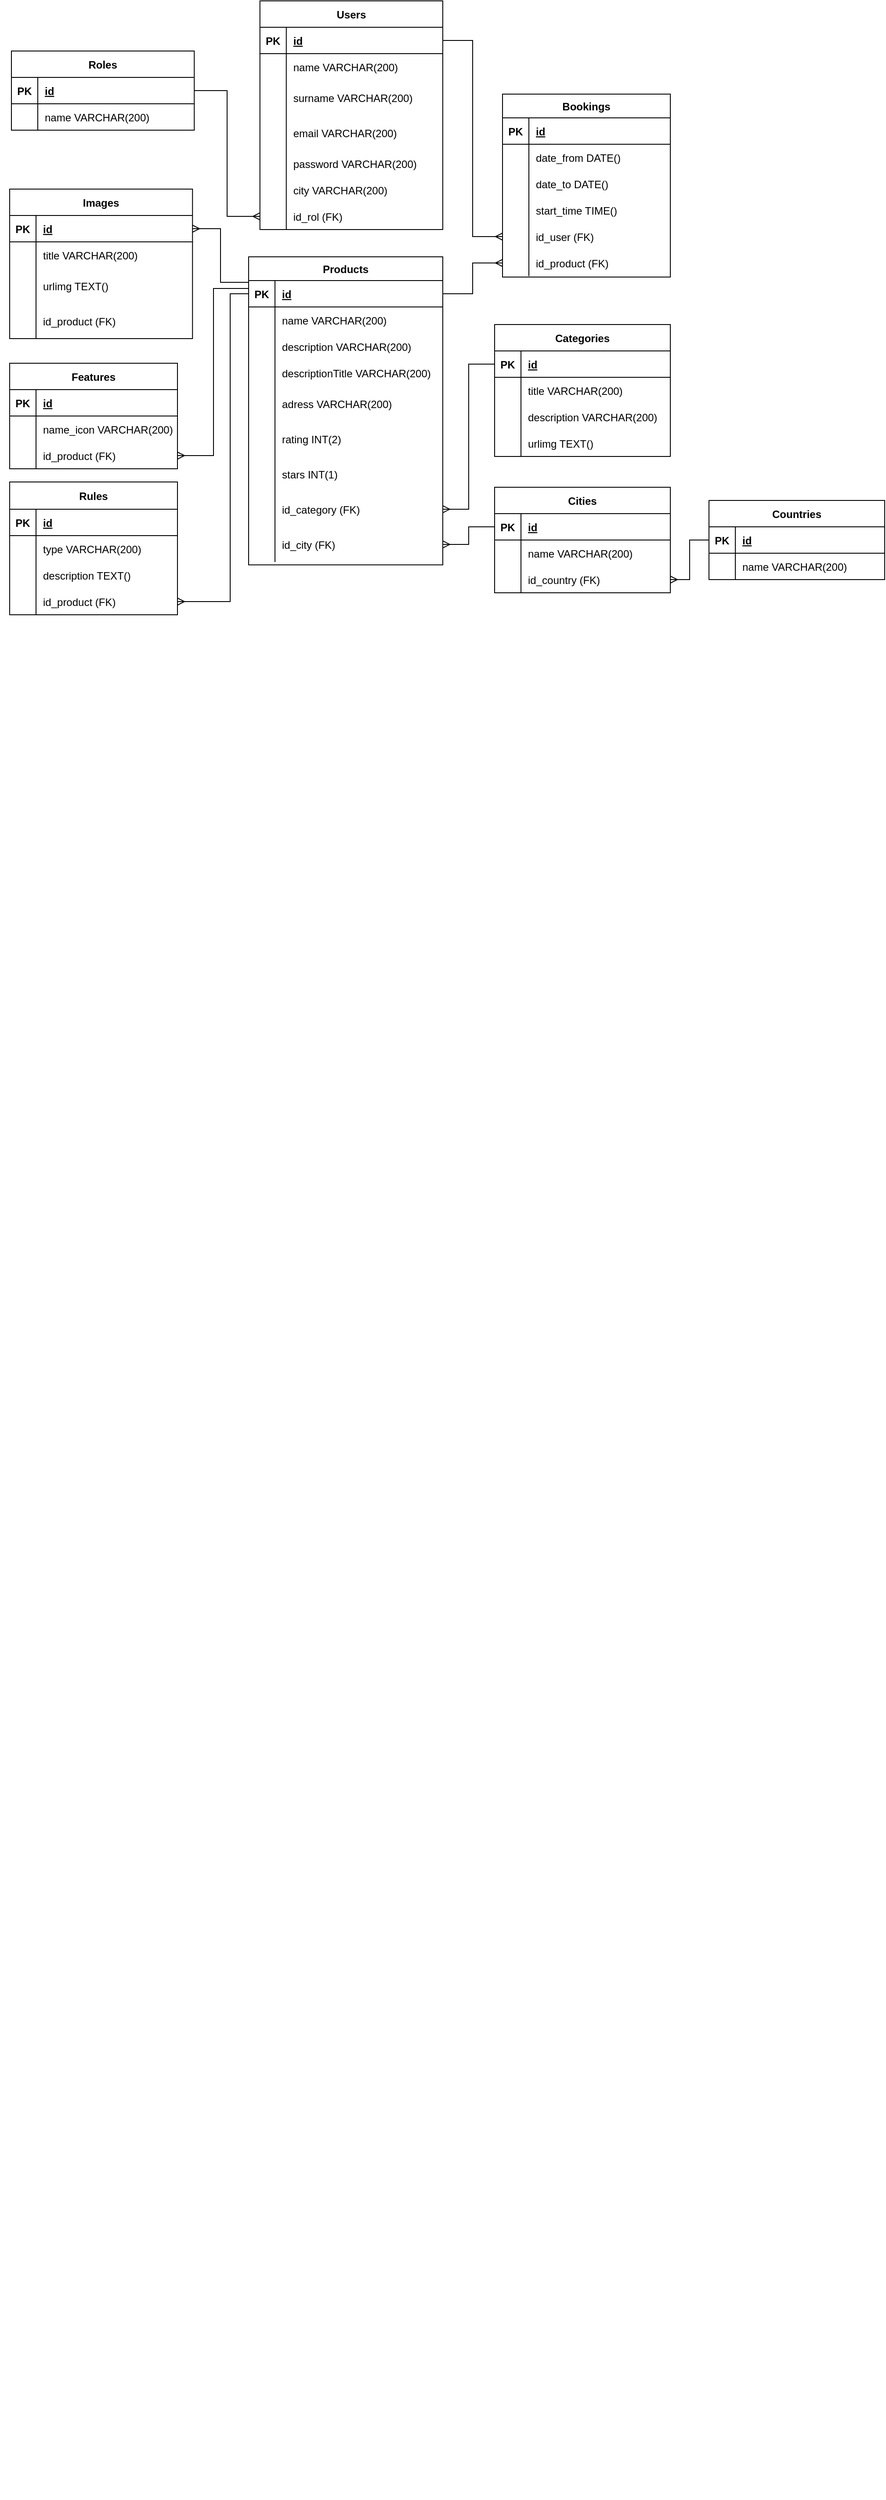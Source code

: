<mxfile version="19.0.0" type="device"><diagram id="z6Jt95c2O3gNp_qGZ033" name="Page-1"><mxGraphModel dx="745" dy="3159" grid="0" gridSize="10" guides="1" tooltips="1" connect="1" arrows="1" fold="1" page="0" pageScale="1" pageWidth="827" pageHeight="1169" math="0" shadow="0"><root><mxCell id="0"/><mxCell id="1" parent="0"/><mxCell id="hh86y4VCwy2e9SXOtQn8-1" value="" style="shape=partialRectangle;collapsible=0;dropTarget=0;pointerEvents=0;fillColor=none;points=[[0,0.5],[1,0.5]];portConstraint=eastwest;top=0;left=0;right=0;bottom=0;" parent="1" vertex="1"><mxGeometry x="270" y="370" width="250" height="30" as="geometry"/></mxCell><mxCell id="hh86y4VCwy2e9SXOtQn8-2" value="" style="shape=partialRectangle;overflow=hidden;connectable=0;fillColor=none;top=0;left=0;bottom=0;right=0;" parent="hh86y4VCwy2e9SXOtQn8-1" vertex="1"><mxGeometry width="30" height="30" as="geometry"><mxRectangle width="30" height="30" as="alternateBounds"/></mxGeometry></mxCell><mxCell id="hh86y4VCwy2e9SXOtQn8-3" value="Categories" style="shape=table;startSize=30;container=1;collapsible=1;childLayout=tableLayout;fixedRows=1;rowLines=0;fontStyle=1;align=center;resizeLast=1;" parent="1" vertex="1"><mxGeometry x="832" y="-2072" width="200" height="150" as="geometry"/></mxCell><mxCell id="hh86y4VCwy2e9SXOtQn8-4" value="" style="shape=tableRow;horizontal=0;startSize=0;swimlaneHead=0;swimlaneBody=0;fillColor=none;collapsible=0;dropTarget=0;points=[[0,0.5],[1,0.5]];portConstraint=eastwest;top=0;left=0;right=0;bottom=1;" parent="hh86y4VCwy2e9SXOtQn8-3" vertex="1"><mxGeometry y="30" width="200" height="30" as="geometry"/></mxCell><mxCell id="hh86y4VCwy2e9SXOtQn8-5" value="PK" style="shape=partialRectangle;connectable=0;fillColor=none;top=0;left=0;bottom=0;right=0;fontStyle=1;overflow=hidden;" parent="hh86y4VCwy2e9SXOtQn8-4" vertex="1"><mxGeometry width="30" height="30" as="geometry"><mxRectangle width="30" height="30" as="alternateBounds"/></mxGeometry></mxCell><mxCell id="hh86y4VCwy2e9SXOtQn8-6" value="id" style="shape=partialRectangle;connectable=0;fillColor=none;top=0;left=0;bottom=0;right=0;align=left;spacingLeft=6;fontStyle=5;overflow=hidden;" parent="hh86y4VCwy2e9SXOtQn8-4" vertex="1"><mxGeometry x="30" width="170" height="30" as="geometry"><mxRectangle width="170" height="30" as="alternateBounds"/></mxGeometry></mxCell><mxCell id="hh86y4VCwy2e9SXOtQn8-7" value="" style="shape=tableRow;horizontal=0;startSize=0;swimlaneHead=0;swimlaneBody=0;fillColor=none;collapsible=0;dropTarget=0;points=[[0,0.5],[1,0.5]];portConstraint=eastwest;top=0;left=0;right=0;bottom=0;" parent="hh86y4VCwy2e9SXOtQn8-3" vertex="1"><mxGeometry y="60" width="200" height="30" as="geometry"/></mxCell><mxCell id="hh86y4VCwy2e9SXOtQn8-8" value="" style="shape=partialRectangle;connectable=0;fillColor=none;top=0;left=0;bottom=0;right=0;editable=1;overflow=hidden;" parent="hh86y4VCwy2e9SXOtQn8-7" vertex="1"><mxGeometry width="30" height="30" as="geometry"><mxRectangle width="30" height="30" as="alternateBounds"/></mxGeometry></mxCell><mxCell id="hh86y4VCwy2e9SXOtQn8-9" value="title VARCHAR(200)" style="shape=partialRectangle;connectable=0;fillColor=none;top=0;left=0;bottom=0;right=0;align=left;spacingLeft=6;overflow=hidden;" parent="hh86y4VCwy2e9SXOtQn8-7" vertex="1"><mxGeometry x="30" width="170" height="30" as="geometry"><mxRectangle width="170" height="30" as="alternateBounds"/></mxGeometry></mxCell><mxCell id="hh86y4VCwy2e9SXOtQn8-10" value="" style="shape=tableRow;horizontal=0;startSize=0;swimlaneHead=0;swimlaneBody=0;fillColor=none;collapsible=0;dropTarget=0;points=[[0,0.5],[1,0.5]];portConstraint=eastwest;top=0;left=0;right=0;bottom=0;" parent="hh86y4VCwy2e9SXOtQn8-3" vertex="1"><mxGeometry y="90" width="200" height="30" as="geometry"/></mxCell><mxCell id="hh86y4VCwy2e9SXOtQn8-11" value="" style="shape=partialRectangle;connectable=0;fillColor=none;top=0;left=0;bottom=0;right=0;editable=1;overflow=hidden;" parent="hh86y4VCwy2e9SXOtQn8-10" vertex="1"><mxGeometry width="30" height="30" as="geometry"><mxRectangle width="30" height="30" as="alternateBounds"/></mxGeometry></mxCell><mxCell id="hh86y4VCwy2e9SXOtQn8-12" value="description VARCHAR(200)" style="shape=partialRectangle;connectable=0;fillColor=none;top=0;left=0;bottom=0;right=0;align=left;spacingLeft=6;overflow=hidden;" parent="hh86y4VCwy2e9SXOtQn8-10" vertex="1"><mxGeometry x="30" width="170" height="30" as="geometry"><mxRectangle width="170" height="30" as="alternateBounds"/></mxGeometry></mxCell><mxCell id="nllKPuhpNtHro11jS5H_-111" value="" style="shape=tableRow;horizontal=0;startSize=0;swimlaneHead=0;swimlaneBody=0;fillColor=none;collapsible=0;dropTarget=0;points=[[0,0.5],[1,0.5]];portConstraint=eastwest;top=0;left=0;right=0;bottom=0;" parent="hh86y4VCwy2e9SXOtQn8-3" vertex="1"><mxGeometry y="120" width="200" height="30" as="geometry"/></mxCell><mxCell id="nllKPuhpNtHro11jS5H_-112" value="" style="shape=partialRectangle;connectable=0;fillColor=none;top=0;left=0;bottom=0;right=0;editable=1;overflow=hidden;" parent="nllKPuhpNtHro11jS5H_-111" vertex="1"><mxGeometry width="30" height="30" as="geometry"><mxRectangle width="30" height="30" as="alternateBounds"/></mxGeometry></mxCell><mxCell id="nllKPuhpNtHro11jS5H_-113" value="urlimg TEXT()" style="shape=partialRectangle;connectable=0;fillColor=none;top=0;left=0;bottom=0;right=0;align=left;spacingLeft=6;overflow=hidden;" parent="nllKPuhpNtHro11jS5H_-111" vertex="1"><mxGeometry x="30" width="170" height="30" as="geometry"><mxRectangle width="170" height="30" as="alternateBounds"/></mxGeometry></mxCell><mxCell id="RWBD0H2Zc829-nkwXcVc-1" value="Cities" style="shape=table;startSize=30;container=1;collapsible=1;childLayout=tableLayout;fixedRows=1;rowLines=0;fontStyle=1;align=center;resizeLast=1;" parent="1" vertex="1"><mxGeometry x="832" y="-1887" width="200" height="120" as="geometry"/></mxCell><mxCell id="RWBD0H2Zc829-nkwXcVc-2" value="" style="shape=tableRow;horizontal=0;startSize=0;swimlaneHead=0;swimlaneBody=0;fillColor=none;collapsible=0;dropTarget=0;points=[[0,0.5],[1,0.5]];portConstraint=eastwest;top=0;left=0;right=0;bottom=1;" parent="RWBD0H2Zc829-nkwXcVc-1" vertex="1"><mxGeometry y="30" width="200" height="30" as="geometry"/></mxCell><mxCell id="RWBD0H2Zc829-nkwXcVc-3" value="PK" style="shape=partialRectangle;connectable=0;fillColor=none;top=0;left=0;bottom=0;right=0;fontStyle=1;overflow=hidden;" parent="RWBD0H2Zc829-nkwXcVc-2" vertex="1"><mxGeometry width="30" height="30" as="geometry"><mxRectangle width="30" height="30" as="alternateBounds"/></mxGeometry></mxCell><mxCell id="RWBD0H2Zc829-nkwXcVc-4" value="id" style="shape=partialRectangle;connectable=0;fillColor=none;top=0;left=0;bottom=0;right=0;align=left;spacingLeft=6;fontStyle=5;overflow=hidden;" parent="RWBD0H2Zc829-nkwXcVc-2" vertex="1"><mxGeometry x="30" width="170" height="30" as="geometry"><mxRectangle width="170" height="30" as="alternateBounds"/></mxGeometry></mxCell><mxCell id="RWBD0H2Zc829-nkwXcVc-5" value="" style="shape=tableRow;horizontal=0;startSize=0;swimlaneHead=0;swimlaneBody=0;fillColor=none;collapsible=0;dropTarget=0;points=[[0,0.5],[1,0.5]];portConstraint=eastwest;top=0;left=0;right=0;bottom=0;" parent="RWBD0H2Zc829-nkwXcVc-1" vertex="1"><mxGeometry y="60" width="200" height="30" as="geometry"/></mxCell><mxCell id="RWBD0H2Zc829-nkwXcVc-6" value="" style="shape=partialRectangle;connectable=0;fillColor=none;top=0;left=0;bottom=0;right=0;editable=1;overflow=hidden;" parent="RWBD0H2Zc829-nkwXcVc-5" vertex="1"><mxGeometry width="30" height="30" as="geometry"><mxRectangle width="30" height="30" as="alternateBounds"/></mxGeometry></mxCell><mxCell id="RWBD0H2Zc829-nkwXcVc-7" value="name VARCHAR(200)" style="shape=partialRectangle;connectable=0;fillColor=none;top=0;left=0;bottom=0;right=0;align=left;spacingLeft=6;overflow=hidden;" parent="RWBD0H2Zc829-nkwXcVc-5" vertex="1"><mxGeometry x="30" width="170" height="30" as="geometry"><mxRectangle width="170" height="30" as="alternateBounds"/></mxGeometry></mxCell><mxCell id="nllKPuhpNtHro11jS5H_-94" value="" style="shape=tableRow;horizontal=0;startSize=0;swimlaneHead=0;swimlaneBody=0;fillColor=none;collapsible=0;dropTarget=0;points=[[0,0.5],[1,0.5]];portConstraint=eastwest;top=0;left=0;right=0;bottom=0;" parent="RWBD0H2Zc829-nkwXcVc-1" vertex="1"><mxGeometry y="90" width="200" height="30" as="geometry"/></mxCell><mxCell id="nllKPuhpNtHro11jS5H_-95" value="" style="shape=partialRectangle;connectable=0;fillColor=none;top=0;left=0;bottom=0;right=0;editable=1;overflow=hidden;" parent="nllKPuhpNtHro11jS5H_-94" vertex="1"><mxGeometry width="30" height="30" as="geometry"><mxRectangle width="30" height="30" as="alternateBounds"/></mxGeometry></mxCell><mxCell id="nllKPuhpNtHro11jS5H_-96" value="id_country (FK)" style="shape=partialRectangle;connectable=0;fillColor=none;top=0;left=0;bottom=0;right=0;align=left;spacingLeft=6;overflow=hidden;" parent="nllKPuhpNtHro11jS5H_-94" vertex="1"><mxGeometry x="30" width="170" height="30" as="geometry"><mxRectangle width="170" height="30" as="alternateBounds"/></mxGeometry></mxCell><mxCell id="RWBD0H2Zc829-nkwXcVc-14" value="Products" style="shape=table;startSize=27;container=1;collapsible=1;childLayout=tableLayout;fixedRows=1;rowLines=0;fontStyle=1;align=center;resizeLast=1;" parent="1" vertex="1"><mxGeometry x="552" y="-2149" width="221" height="350.24" as="geometry"/></mxCell><mxCell id="RWBD0H2Zc829-nkwXcVc-15" value="" style="shape=tableRow;horizontal=0;startSize=0;swimlaneHead=0;swimlaneBody=0;fillColor=none;collapsible=0;dropTarget=0;points=[[0,0.5],[1,0.5]];portConstraint=eastwest;top=0;left=0;right=0;bottom=1;" parent="RWBD0H2Zc829-nkwXcVc-14" vertex="1"><mxGeometry y="27" width="221" height="30" as="geometry"/></mxCell><mxCell id="RWBD0H2Zc829-nkwXcVc-16" value="PK" style="shape=partialRectangle;connectable=0;fillColor=none;top=0;left=0;bottom=0;right=0;fontStyle=1;overflow=hidden;" parent="RWBD0H2Zc829-nkwXcVc-15" vertex="1"><mxGeometry width="30" height="30" as="geometry"><mxRectangle width="30" height="30" as="alternateBounds"/></mxGeometry></mxCell><mxCell id="RWBD0H2Zc829-nkwXcVc-17" value="id" style="shape=partialRectangle;connectable=0;fillColor=none;top=0;left=0;bottom=0;right=0;align=left;spacingLeft=6;fontStyle=5;overflow=hidden;" parent="RWBD0H2Zc829-nkwXcVc-15" vertex="1"><mxGeometry x="30" width="191" height="30" as="geometry"><mxRectangle width="191" height="30" as="alternateBounds"/></mxGeometry></mxCell><mxCell id="RWBD0H2Zc829-nkwXcVc-18" value="" style="shape=tableRow;horizontal=0;startSize=0;swimlaneHead=0;swimlaneBody=0;fillColor=none;collapsible=0;dropTarget=0;points=[[0,0.5],[1,0.5]];portConstraint=eastwest;top=0;left=0;right=0;bottom=0;" parent="RWBD0H2Zc829-nkwXcVc-14" vertex="1"><mxGeometry y="57" width="221" height="30" as="geometry"/></mxCell><mxCell id="RWBD0H2Zc829-nkwXcVc-19" value="" style="shape=partialRectangle;connectable=0;fillColor=none;top=0;left=0;bottom=0;right=0;editable=1;overflow=hidden;" parent="RWBD0H2Zc829-nkwXcVc-18" vertex="1"><mxGeometry width="30" height="30" as="geometry"><mxRectangle width="30" height="30" as="alternateBounds"/></mxGeometry></mxCell><mxCell id="RWBD0H2Zc829-nkwXcVc-20" value="name VARCHAR(200)" style="shape=partialRectangle;connectable=0;fillColor=none;top=0;left=0;bottom=0;right=0;align=left;spacingLeft=6;overflow=hidden;" parent="RWBD0H2Zc829-nkwXcVc-18" vertex="1"><mxGeometry x="30" width="191" height="30" as="geometry"><mxRectangle width="191" height="30" as="alternateBounds"/></mxGeometry></mxCell><mxCell id="RWBD0H2Zc829-nkwXcVc-21" value="" style="shape=tableRow;horizontal=0;startSize=0;swimlaneHead=0;swimlaneBody=0;fillColor=none;collapsible=0;dropTarget=0;points=[[0,0.5],[1,0.5]];portConstraint=eastwest;top=0;left=0;right=0;bottom=0;" parent="RWBD0H2Zc829-nkwXcVc-14" vertex="1"><mxGeometry y="87" width="221" height="30" as="geometry"/></mxCell><mxCell id="RWBD0H2Zc829-nkwXcVc-22" value="" style="shape=partialRectangle;connectable=0;fillColor=none;top=0;left=0;bottom=0;right=0;editable=1;overflow=hidden;" parent="RWBD0H2Zc829-nkwXcVc-21" vertex="1"><mxGeometry width="30" height="30" as="geometry"><mxRectangle width="30" height="30" as="alternateBounds"/></mxGeometry></mxCell><mxCell id="RWBD0H2Zc829-nkwXcVc-23" value="description VARCHAR(200)" style="shape=partialRectangle;connectable=0;fillColor=none;top=0;left=0;bottom=0;right=0;align=left;spacingLeft=6;overflow=hidden;" parent="RWBD0H2Zc829-nkwXcVc-21" vertex="1"><mxGeometry x="30" width="191" height="30" as="geometry"><mxRectangle width="191" height="30" as="alternateBounds"/></mxGeometry></mxCell><mxCell id="UZt1BYtMPmdzZvmuwdB1-39" value="" style="shape=tableRow;horizontal=0;startSize=0;swimlaneHead=0;swimlaneBody=0;fillColor=none;collapsible=0;dropTarget=0;points=[[0,0.5],[1,0.5]];portConstraint=eastwest;top=0;left=0;right=0;bottom=0;" parent="RWBD0H2Zc829-nkwXcVc-14" vertex="1"><mxGeometry y="117" width="221" height="30" as="geometry"/></mxCell><mxCell id="UZt1BYtMPmdzZvmuwdB1-40" value="" style="shape=partialRectangle;connectable=0;fillColor=none;top=0;left=0;bottom=0;right=0;editable=1;overflow=hidden;" parent="UZt1BYtMPmdzZvmuwdB1-39" vertex="1"><mxGeometry width="30" height="30" as="geometry"><mxRectangle width="30" height="30" as="alternateBounds"/></mxGeometry></mxCell><mxCell id="UZt1BYtMPmdzZvmuwdB1-41" value="descriptionTitle VARCHAR(200)" style="shape=partialRectangle;connectable=0;fillColor=none;top=0;left=0;bottom=0;right=0;align=left;spacingLeft=6;overflow=hidden;" parent="UZt1BYtMPmdzZvmuwdB1-39" vertex="1"><mxGeometry x="30" width="191" height="30" as="geometry"><mxRectangle width="191" height="30" as="alternateBounds"/></mxGeometry></mxCell><mxCell id="RWBD0H2Zc829-nkwXcVc-59" value="" style="shape=tableRow;horizontal=0;startSize=0;swimlaneHead=0;swimlaneBody=0;fillColor=none;collapsible=0;dropTarget=0;points=[[0,0.5],[1,0.5]];portConstraint=eastwest;top=0;left=0;right=0;bottom=0;" parent="RWBD0H2Zc829-nkwXcVc-14" vertex="1"><mxGeometry y="147" width="221" height="40" as="geometry"/></mxCell><mxCell id="RWBD0H2Zc829-nkwXcVc-60" value="" style="shape=partialRectangle;connectable=0;fillColor=none;top=0;left=0;bottom=0;right=0;editable=1;overflow=hidden;" parent="RWBD0H2Zc829-nkwXcVc-59" vertex="1"><mxGeometry width="30" height="40" as="geometry"><mxRectangle width="30" height="40" as="alternateBounds"/></mxGeometry></mxCell><mxCell id="RWBD0H2Zc829-nkwXcVc-61" value="adress VARCHAR(200)" style="shape=partialRectangle;connectable=0;fillColor=none;top=0;left=0;bottom=0;right=0;align=left;spacingLeft=6;overflow=hidden;" parent="RWBD0H2Zc829-nkwXcVc-59" vertex="1"><mxGeometry x="30" width="191" height="40" as="geometry"><mxRectangle width="191" height="40" as="alternateBounds"/></mxGeometry></mxCell><mxCell id="nllKPuhpNtHro11jS5H_-7" value="" style="shape=tableRow;horizontal=0;startSize=0;swimlaneHead=0;swimlaneBody=0;fillColor=none;collapsible=0;dropTarget=0;points=[[0,0.5],[1,0.5]];portConstraint=eastwest;top=0;left=0;right=0;bottom=0;" parent="RWBD0H2Zc829-nkwXcVc-14" vertex="1"><mxGeometry y="187" width="221" height="40" as="geometry"/></mxCell><mxCell id="nllKPuhpNtHro11jS5H_-8" value="" style="shape=partialRectangle;connectable=0;fillColor=none;top=0;left=0;bottom=0;right=0;editable=1;overflow=hidden;" parent="nllKPuhpNtHro11jS5H_-7" vertex="1"><mxGeometry width="30" height="40" as="geometry"><mxRectangle width="30" height="40" as="alternateBounds"/></mxGeometry></mxCell><mxCell id="nllKPuhpNtHro11jS5H_-9" value="rating INT(2)" style="shape=partialRectangle;connectable=0;fillColor=none;top=0;left=0;bottom=0;right=0;align=left;spacingLeft=6;overflow=hidden;" parent="nllKPuhpNtHro11jS5H_-7" vertex="1"><mxGeometry x="30" width="191" height="40" as="geometry"><mxRectangle width="191" height="40" as="alternateBounds"/></mxGeometry></mxCell><mxCell id="nllKPuhpNtHro11jS5H_-4" value="" style="shape=tableRow;horizontal=0;startSize=0;swimlaneHead=0;swimlaneBody=0;fillColor=none;collapsible=0;dropTarget=0;points=[[0,0.5],[1,0.5]];portConstraint=eastwest;top=0;left=0;right=0;bottom=0;" parent="RWBD0H2Zc829-nkwXcVc-14" vertex="1"><mxGeometry y="227" width="221" height="40" as="geometry"/></mxCell><mxCell id="nllKPuhpNtHro11jS5H_-5" value="" style="shape=partialRectangle;connectable=0;fillColor=none;top=0;left=0;bottom=0;right=0;editable=1;overflow=hidden;" parent="nllKPuhpNtHro11jS5H_-4" vertex="1"><mxGeometry width="30" height="40" as="geometry"><mxRectangle width="30" height="40" as="alternateBounds"/></mxGeometry></mxCell><mxCell id="nllKPuhpNtHro11jS5H_-6" value="stars INT(1)" style="shape=partialRectangle;connectable=0;fillColor=none;top=0;left=0;bottom=0;right=0;align=left;spacingLeft=6;overflow=hidden;" parent="nllKPuhpNtHro11jS5H_-4" vertex="1"><mxGeometry x="30" width="191" height="40" as="geometry"><mxRectangle width="191" height="40" as="alternateBounds"/></mxGeometry></mxCell><mxCell id="RWBD0H2Zc829-nkwXcVc-62" value="" style="shape=tableRow;horizontal=0;startSize=0;swimlaneHead=0;swimlaneBody=0;fillColor=none;collapsible=0;dropTarget=0;points=[[0,0.5],[1,0.5]];portConstraint=eastwest;top=0;left=0;right=0;bottom=0;" parent="RWBD0H2Zc829-nkwXcVc-14" vertex="1"><mxGeometry y="267" width="221" height="40" as="geometry"/></mxCell><mxCell id="RWBD0H2Zc829-nkwXcVc-63" value="" style="shape=partialRectangle;connectable=0;fillColor=none;top=0;left=0;bottom=0;right=0;editable=1;overflow=hidden;" parent="RWBD0H2Zc829-nkwXcVc-62" vertex="1"><mxGeometry width="30" height="40" as="geometry"><mxRectangle width="30" height="40" as="alternateBounds"/></mxGeometry></mxCell><mxCell id="RWBD0H2Zc829-nkwXcVc-64" value="id_category (FK)" style="shape=partialRectangle;connectable=0;fillColor=none;top=0;left=0;bottom=0;right=0;align=left;spacingLeft=6;overflow=hidden;" parent="RWBD0H2Zc829-nkwXcVc-62" vertex="1"><mxGeometry x="30" width="191" height="40" as="geometry"><mxRectangle width="191" height="40" as="alternateBounds"/></mxGeometry></mxCell><mxCell id="RWBD0H2Zc829-nkwXcVc-53" value="" style="shape=tableRow;horizontal=0;startSize=0;swimlaneHead=0;swimlaneBody=0;fillColor=none;collapsible=0;dropTarget=0;points=[[0,0.5],[1,0.5]];portConstraint=eastwest;top=0;left=0;right=0;bottom=0;" parent="RWBD0H2Zc829-nkwXcVc-14" vertex="1"><mxGeometry y="307" width="221" height="40" as="geometry"/></mxCell><mxCell id="RWBD0H2Zc829-nkwXcVc-54" value="" style="shape=partialRectangle;connectable=0;fillColor=none;top=0;left=0;bottom=0;right=0;editable=1;overflow=hidden;" parent="RWBD0H2Zc829-nkwXcVc-53" vertex="1"><mxGeometry width="30" height="40" as="geometry"><mxRectangle width="30" height="40" as="alternateBounds"/></mxGeometry></mxCell><mxCell id="RWBD0H2Zc829-nkwXcVc-55" value="id_city (FK)" style="shape=partialRectangle;connectable=0;fillColor=none;top=0;left=0;bottom=0;right=0;align=left;spacingLeft=6;overflow=hidden;" parent="RWBD0H2Zc829-nkwXcVc-53" vertex="1"><mxGeometry x="30" width="191" height="40" as="geometry"><mxRectangle width="191" height="40" as="alternateBounds"/></mxGeometry></mxCell><mxCell id="RWBD0H2Zc829-nkwXcVc-40" value="Images" style="shape=table;startSize=30;container=1;collapsible=1;childLayout=tableLayout;fixedRows=1;rowLines=0;fontStyle=1;align=center;resizeLast=1;" parent="1" vertex="1"><mxGeometry x="280" y="-2226" width="208.118" height="170" as="geometry"/></mxCell><mxCell id="RWBD0H2Zc829-nkwXcVc-41" value="" style="shape=tableRow;horizontal=0;startSize=0;swimlaneHead=0;swimlaneBody=0;fillColor=none;collapsible=0;dropTarget=0;points=[[0,0.5],[1,0.5]];portConstraint=eastwest;top=0;left=0;right=0;bottom=1;" parent="RWBD0H2Zc829-nkwXcVc-40" vertex="1"><mxGeometry y="30" width="208.118" height="30" as="geometry"/></mxCell><mxCell id="RWBD0H2Zc829-nkwXcVc-42" value="PK" style="shape=partialRectangle;connectable=0;fillColor=none;top=0;left=0;bottom=0;right=0;fontStyle=1;overflow=hidden;" parent="RWBD0H2Zc829-nkwXcVc-41" vertex="1"><mxGeometry width="30" height="30" as="geometry"><mxRectangle width="30" height="30" as="alternateBounds"/></mxGeometry></mxCell><mxCell id="RWBD0H2Zc829-nkwXcVc-43" value="id" style="shape=partialRectangle;connectable=0;fillColor=none;top=0;left=0;bottom=0;right=0;align=left;spacingLeft=6;fontStyle=5;overflow=hidden;" parent="RWBD0H2Zc829-nkwXcVc-41" vertex="1"><mxGeometry x="30" width="178.118" height="30" as="geometry"><mxRectangle width="178.118" height="30" as="alternateBounds"/></mxGeometry></mxCell><mxCell id="RWBD0H2Zc829-nkwXcVc-44" value="" style="shape=tableRow;horizontal=0;startSize=0;swimlaneHead=0;swimlaneBody=0;fillColor=none;collapsible=0;dropTarget=0;points=[[0,0.5],[1,0.5]];portConstraint=eastwest;top=0;left=0;right=0;bottom=0;" parent="RWBD0H2Zc829-nkwXcVc-40" vertex="1"><mxGeometry y="60" width="208.118" height="30" as="geometry"/></mxCell><mxCell id="RWBD0H2Zc829-nkwXcVc-45" value="" style="shape=partialRectangle;connectable=0;fillColor=none;top=0;left=0;bottom=0;right=0;editable=1;overflow=hidden;" parent="RWBD0H2Zc829-nkwXcVc-44" vertex="1"><mxGeometry width="30" height="30" as="geometry"><mxRectangle width="30" height="30" as="alternateBounds"/></mxGeometry></mxCell><mxCell id="RWBD0H2Zc829-nkwXcVc-46" value="title VARCHAR(200)" style="shape=partialRectangle;connectable=0;fillColor=none;top=0;left=0;bottom=0;right=0;align=left;spacingLeft=6;overflow=hidden;" parent="RWBD0H2Zc829-nkwXcVc-44" vertex="1"><mxGeometry x="30" width="178.118" height="30" as="geometry"><mxRectangle width="178.118" height="30" as="alternateBounds"/></mxGeometry></mxCell><mxCell id="RWBD0H2Zc829-nkwXcVc-50" value="" style="shape=tableRow;horizontal=0;startSize=0;swimlaneHead=0;swimlaneBody=0;fillColor=none;collapsible=0;dropTarget=0;points=[[0,0.5],[1,0.5]];portConstraint=eastwest;top=0;left=0;right=0;bottom=0;" parent="RWBD0H2Zc829-nkwXcVc-40" vertex="1"><mxGeometry y="90" width="208.118" height="40" as="geometry"/></mxCell><mxCell id="RWBD0H2Zc829-nkwXcVc-51" value="" style="shape=partialRectangle;connectable=0;fillColor=none;top=0;left=0;bottom=0;right=0;editable=1;overflow=hidden;" parent="RWBD0H2Zc829-nkwXcVc-50" vertex="1"><mxGeometry width="30" height="40" as="geometry"><mxRectangle width="30" height="40" as="alternateBounds"/></mxGeometry></mxCell><mxCell id="RWBD0H2Zc829-nkwXcVc-52" value="urlimg TEXT()" style="shape=partialRectangle;connectable=0;fillColor=none;top=0;left=0;bottom=0;right=0;align=left;spacingLeft=6;overflow=hidden;" parent="RWBD0H2Zc829-nkwXcVc-50" vertex="1"><mxGeometry x="30" width="178.118" height="40" as="geometry"><mxRectangle width="178.118" height="40" as="alternateBounds"/></mxGeometry></mxCell><mxCell id="UZt1BYtMPmdzZvmuwdB1-17" value="" style="shape=tableRow;horizontal=0;startSize=0;swimlaneHead=0;swimlaneBody=0;fillColor=none;collapsible=0;dropTarget=0;points=[[0,0.5],[1,0.5]];portConstraint=eastwest;top=0;left=0;right=0;bottom=0;" parent="RWBD0H2Zc829-nkwXcVc-40" vertex="1"><mxGeometry y="130" width="208.118" height="40" as="geometry"/></mxCell><mxCell id="UZt1BYtMPmdzZvmuwdB1-18" value="" style="shape=partialRectangle;connectable=0;fillColor=none;top=0;left=0;bottom=0;right=0;editable=1;overflow=hidden;" parent="UZt1BYtMPmdzZvmuwdB1-17" vertex="1"><mxGeometry width="30" height="40" as="geometry"><mxRectangle width="30" height="40" as="alternateBounds"/></mxGeometry></mxCell><mxCell id="UZt1BYtMPmdzZvmuwdB1-19" value="id_product (FK)" style="shape=partialRectangle;connectable=0;fillColor=none;top=0;left=0;bottom=0;right=0;align=left;spacingLeft=6;overflow=hidden;" parent="UZt1BYtMPmdzZvmuwdB1-17" vertex="1"><mxGeometry x="30" width="178.118" height="40" as="geometry"><mxRectangle width="178.118" height="40" as="alternateBounds"/></mxGeometry></mxCell><mxCell id="RWBD0H2Zc829-nkwXcVc-87" style="edgeStyle=orthogonalEdgeStyle;rounded=0;orthogonalLoop=1;jettySize=auto;html=1;exitX=0;exitY=0.5;exitDx=0;exitDy=0;endArrow=ERmany;endFill=0;entryX=1;entryY=0.5;entryDx=0;entryDy=0;" parent="1" source="RWBD0H2Zc829-nkwXcVc-15" target="RWBD0H2Zc829-nkwXcVc-41" edge="1"><mxGeometry relative="1" as="geometry"><mxPoint x="464" y="-1718" as="targetPoint"/><mxPoint x="571" y="-1727" as="sourcePoint"/><Array as="points"><mxPoint x="552" y="-2120"/><mxPoint x="520" y="-2120"/><mxPoint x="520" y="-2181"/></Array></mxGeometry></mxCell><mxCell id="RWBD0H2Zc829-nkwXcVc-89" style="edgeStyle=orthogonalEdgeStyle;rounded=0;orthogonalLoop=1;jettySize=auto;html=1;exitX=0;exitY=0.5;exitDx=0;exitDy=0;entryX=1;entryY=0.5;entryDx=0;entryDy=0;endArrow=ERmany;endFill=0;" parent="1" source="RWBD0H2Zc829-nkwXcVc-2" target="RWBD0H2Zc829-nkwXcVc-53" edge="1"><mxGeometry relative="1" as="geometry"/></mxCell><mxCell id="nllKPuhpNtHro11jS5H_-27" style="edgeStyle=orthogonalEdgeStyle;rounded=0;orthogonalLoop=1;jettySize=auto;html=1;exitX=0;exitY=0.5;exitDx=0;exitDy=0;entryX=1;entryY=0.5;entryDx=0;entryDy=0;endArrow=ERmany;endFill=0;" parent="1" source="hh86y4VCwy2e9SXOtQn8-4" target="RWBD0H2Zc829-nkwXcVc-62" edge="1"><mxGeometry relative="1" as="geometry"/></mxCell><mxCell id="nllKPuhpNtHro11jS5H_-97" value="Countries" style="shape=table;startSize=30;container=1;collapsible=1;childLayout=tableLayout;fixedRows=1;rowLines=0;fontStyle=1;align=center;resizeLast=1;" parent="1" vertex="1"><mxGeometry x="1076" y="-1872" width="200" height="90" as="geometry"/></mxCell><mxCell id="nllKPuhpNtHro11jS5H_-98" value="" style="shape=tableRow;horizontal=0;startSize=0;swimlaneHead=0;swimlaneBody=0;fillColor=none;collapsible=0;dropTarget=0;points=[[0,0.5],[1,0.5]];portConstraint=eastwest;top=0;left=0;right=0;bottom=1;" parent="nllKPuhpNtHro11jS5H_-97" vertex="1"><mxGeometry y="30" width="200" height="30" as="geometry"/></mxCell><mxCell id="nllKPuhpNtHro11jS5H_-99" value="PK" style="shape=partialRectangle;connectable=0;fillColor=none;top=0;left=0;bottom=0;right=0;fontStyle=1;overflow=hidden;" parent="nllKPuhpNtHro11jS5H_-98" vertex="1"><mxGeometry width="30" height="30" as="geometry"><mxRectangle width="30" height="30" as="alternateBounds"/></mxGeometry></mxCell><mxCell id="nllKPuhpNtHro11jS5H_-100" value="id" style="shape=partialRectangle;connectable=0;fillColor=none;top=0;left=0;bottom=0;right=0;align=left;spacingLeft=6;fontStyle=5;overflow=hidden;" parent="nllKPuhpNtHro11jS5H_-98" vertex="1"><mxGeometry x="30" width="170" height="30" as="geometry"><mxRectangle width="170" height="30" as="alternateBounds"/></mxGeometry></mxCell><mxCell id="nllKPuhpNtHro11jS5H_-101" value="" style="shape=tableRow;horizontal=0;startSize=0;swimlaneHead=0;swimlaneBody=0;fillColor=none;collapsible=0;dropTarget=0;points=[[0,0.5],[1,0.5]];portConstraint=eastwest;top=0;left=0;right=0;bottom=0;" parent="nllKPuhpNtHro11jS5H_-97" vertex="1"><mxGeometry y="60" width="200" height="30" as="geometry"/></mxCell><mxCell id="nllKPuhpNtHro11jS5H_-102" value="" style="shape=partialRectangle;connectable=0;fillColor=none;top=0;left=0;bottom=0;right=0;editable=1;overflow=hidden;" parent="nllKPuhpNtHro11jS5H_-101" vertex="1"><mxGeometry width="30" height="30" as="geometry"><mxRectangle width="30" height="30" as="alternateBounds"/></mxGeometry></mxCell><mxCell id="nllKPuhpNtHro11jS5H_-103" value="name VARCHAR(200)" style="shape=partialRectangle;connectable=0;fillColor=none;top=0;left=0;bottom=0;right=0;align=left;spacingLeft=6;overflow=hidden;" parent="nllKPuhpNtHro11jS5H_-101" vertex="1"><mxGeometry x="30" width="170" height="30" as="geometry"><mxRectangle width="170" height="30" as="alternateBounds"/></mxGeometry></mxCell><mxCell id="nllKPuhpNtHro11jS5H_-110" style="edgeStyle=orthogonalEdgeStyle;rounded=0;orthogonalLoop=1;jettySize=auto;html=1;entryX=0;entryY=0.5;entryDx=0;entryDy=0;endArrow=none;endFill=0;startArrow=ERmany;startFill=0;exitX=1;exitY=0.5;exitDx=0;exitDy=0;" parent="1" source="nllKPuhpNtHro11jS5H_-94" target="nllKPuhpNtHro11jS5H_-98" edge="1"><mxGeometry relative="1" as="geometry"><mxPoint x="1132" y="-1553" as="sourcePoint"/></mxGeometry></mxCell><mxCell id="nllKPuhpNtHro11jS5H_-114" value="Features" style="shape=table;startSize=30;container=1;collapsible=1;childLayout=tableLayout;fixedRows=1;rowLines=0;fontStyle=1;align=center;resizeLast=1;" parent="1" vertex="1"><mxGeometry x="280" y="-2028" width="191" height="120" as="geometry"/></mxCell><mxCell id="nllKPuhpNtHro11jS5H_-115" value="" style="shape=tableRow;horizontal=0;startSize=0;swimlaneHead=0;swimlaneBody=0;fillColor=none;collapsible=0;dropTarget=0;points=[[0,0.5],[1,0.5]];portConstraint=eastwest;top=0;left=0;right=0;bottom=1;" parent="nllKPuhpNtHro11jS5H_-114" vertex="1"><mxGeometry y="30" width="191" height="30" as="geometry"/></mxCell><mxCell id="nllKPuhpNtHro11jS5H_-116" value="PK" style="shape=partialRectangle;connectable=0;fillColor=none;top=0;left=0;bottom=0;right=0;fontStyle=1;overflow=hidden;" parent="nllKPuhpNtHro11jS5H_-115" vertex="1"><mxGeometry width="30" height="30" as="geometry"><mxRectangle width="30" height="30" as="alternateBounds"/></mxGeometry></mxCell><mxCell id="nllKPuhpNtHro11jS5H_-117" value="id" style="shape=partialRectangle;connectable=0;fillColor=none;top=0;left=0;bottom=0;right=0;align=left;spacingLeft=6;fontStyle=5;overflow=hidden;" parent="nllKPuhpNtHro11jS5H_-115" vertex="1"><mxGeometry x="30" width="161" height="30" as="geometry"><mxRectangle width="161" height="30" as="alternateBounds"/></mxGeometry></mxCell><mxCell id="nllKPuhpNtHro11jS5H_-118" value="" style="shape=tableRow;horizontal=0;startSize=0;swimlaneHead=0;swimlaneBody=0;fillColor=none;collapsible=0;dropTarget=0;points=[[0,0.5],[1,0.5]];portConstraint=eastwest;top=0;left=0;right=0;bottom=0;" parent="nllKPuhpNtHro11jS5H_-114" vertex="1"><mxGeometry y="60" width="191" height="30" as="geometry"/></mxCell><mxCell id="nllKPuhpNtHro11jS5H_-119" value="" style="shape=partialRectangle;connectable=0;fillColor=none;top=0;left=0;bottom=0;right=0;editable=1;overflow=hidden;" parent="nllKPuhpNtHro11jS5H_-118" vertex="1"><mxGeometry width="30" height="30" as="geometry"><mxRectangle width="30" height="30" as="alternateBounds"/></mxGeometry></mxCell><mxCell id="nllKPuhpNtHro11jS5H_-120" value="name_icon VARCHAR(200)" style="shape=partialRectangle;connectable=0;fillColor=none;top=0;left=0;bottom=0;right=0;align=left;spacingLeft=6;overflow=hidden;" parent="nllKPuhpNtHro11jS5H_-118" vertex="1"><mxGeometry x="30" width="161" height="30" as="geometry"><mxRectangle width="161" height="30" as="alternateBounds"/></mxGeometry></mxCell><mxCell id="UZt1BYtMPmdzZvmuwdB1-33" value="" style="shape=tableRow;horizontal=0;startSize=0;swimlaneHead=0;swimlaneBody=0;fillColor=none;collapsible=0;dropTarget=0;points=[[0,0.5],[1,0.5]];portConstraint=eastwest;top=0;left=0;right=0;bottom=0;" parent="nllKPuhpNtHro11jS5H_-114" vertex="1"><mxGeometry y="90" width="191" height="30" as="geometry"/></mxCell><mxCell id="UZt1BYtMPmdzZvmuwdB1-34" value="" style="shape=partialRectangle;connectable=0;fillColor=none;top=0;left=0;bottom=0;right=0;editable=1;overflow=hidden;" parent="UZt1BYtMPmdzZvmuwdB1-33" vertex="1"><mxGeometry width="30" height="30" as="geometry"><mxRectangle width="30" height="30" as="alternateBounds"/></mxGeometry></mxCell><mxCell id="UZt1BYtMPmdzZvmuwdB1-35" value="id_product (FK)" style="shape=partialRectangle;connectable=0;fillColor=none;top=0;left=0;bottom=0;right=0;align=left;spacingLeft=6;overflow=hidden;" parent="UZt1BYtMPmdzZvmuwdB1-33" vertex="1"><mxGeometry x="30" width="161" height="30" as="geometry"><mxRectangle width="161" height="30" as="alternateBounds"/></mxGeometry></mxCell><mxCell id="nllKPuhpNtHro11jS5H_-147" value="Bookings" style="shape=table;startSize=27;container=1;collapsible=1;childLayout=tableLayout;fixedRows=1;rowLines=0;fontStyle=1;align=center;resizeLast=1;" parent="1" vertex="1"><mxGeometry x="841" y="-2334" width="191" height="208" as="geometry"/></mxCell><mxCell id="nllKPuhpNtHro11jS5H_-148" value="" style="shape=tableRow;horizontal=0;startSize=0;swimlaneHead=0;swimlaneBody=0;fillColor=none;collapsible=0;dropTarget=0;points=[[0,0.5],[1,0.5]];portConstraint=eastwest;top=0;left=0;right=0;bottom=1;" parent="nllKPuhpNtHro11jS5H_-147" vertex="1"><mxGeometry y="27" width="191" height="30" as="geometry"/></mxCell><mxCell id="nllKPuhpNtHro11jS5H_-149" value="PK" style="shape=partialRectangle;connectable=0;fillColor=none;top=0;left=0;bottom=0;right=0;fontStyle=1;overflow=hidden;" parent="nllKPuhpNtHro11jS5H_-148" vertex="1"><mxGeometry width="30" height="30" as="geometry"><mxRectangle width="30" height="30" as="alternateBounds"/></mxGeometry></mxCell><mxCell id="nllKPuhpNtHro11jS5H_-150" value="id" style="shape=partialRectangle;connectable=0;fillColor=none;top=0;left=0;bottom=0;right=0;align=left;spacingLeft=6;fontStyle=5;overflow=hidden;" parent="nllKPuhpNtHro11jS5H_-148" vertex="1"><mxGeometry x="30" width="161" height="30" as="geometry"><mxRectangle width="161" height="30" as="alternateBounds"/></mxGeometry></mxCell><mxCell id="nllKPuhpNtHro11jS5H_-151" value="" style="shape=tableRow;horizontal=0;startSize=0;swimlaneHead=0;swimlaneBody=0;fillColor=none;collapsible=0;dropTarget=0;points=[[0,0.5],[1,0.5]];portConstraint=eastwest;top=0;left=0;right=0;bottom=0;" parent="nllKPuhpNtHro11jS5H_-147" vertex="1"><mxGeometry y="57" width="191" height="30" as="geometry"/></mxCell><mxCell id="nllKPuhpNtHro11jS5H_-152" value="" style="shape=partialRectangle;connectable=0;fillColor=none;top=0;left=0;bottom=0;right=0;editable=1;overflow=hidden;" parent="nllKPuhpNtHro11jS5H_-151" vertex="1"><mxGeometry width="30" height="30" as="geometry"><mxRectangle width="30" height="30" as="alternateBounds"/></mxGeometry></mxCell><mxCell id="nllKPuhpNtHro11jS5H_-153" value="date_from DATE()" style="shape=partialRectangle;connectable=0;fillColor=none;top=0;left=0;bottom=0;right=0;align=left;spacingLeft=6;overflow=hidden;" parent="nllKPuhpNtHro11jS5H_-151" vertex="1"><mxGeometry x="30" width="161" height="30" as="geometry"><mxRectangle width="161" height="30" as="alternateBounds"/></mxGeometry></mxCell><mxCell id="nllKPuhpNtHro11jS5H_-154" value="" style="shape=tableRow;horizontal=0;startSize=0;swimlaneHead=0;swimlaneBody=0;fillColor=none;collapsible=0;dropTarget=0;points=[[0,0.5],[1,0.5]];portConstraint=eastwest;top=0;left=0;right=0;bottom=0;" parent="nllKPuhpNtHro11jS5H_-147" vertex="1"><mxGeometry y="87" width="191" height="30" as="geometry"/></mxCell><mxCell id="nllKPuhpNtHro11jS5H_-155" value="" style="shape=partialRectangle;connectable=0;fillColor=none;top=0;left=0;bottom=0;right=0;editable=1;overflow=hidden;" parent="nllKPuhpNtHro11jS5H_-154" vertex="1"><mxGeometry width="30" height="30" as="geometry"><mxRectangle width="30" height="30" as="alternateBounds"/></mxGeometry></mxCell><mxCell id="nllKPuhpNtHro11jS5H_-156" value="date_to DATE()" style="shape=partialRectangle;connectable=0;fillColor=none;top=0;left=0;bottom=0;right=0;align=left;spacingLeft=6;overflow=hidden;" parent="nllKPuhpNtHro11jS5H_-154" vertex="1"><mxGeometry x="30" width="161" height="30" as="geometry"><mxRectangle width="161" height="30" as="alternateBounds"/></mxGeometry></mxCell><mxCell id="2jRuI5BTmDsiQbhc6Oe8-27" value="" style="shape=tableRow;horizontal=0;startSize=0;swimlaneHead=0;swimlaneBody=0;fillColor=none;collapsible=0;dropTarget=0;points=[[0,0.5],[1,0.5]];portConstraint=eastwest;top=0;left=0;right=0;bottom=0;" vertex="1" parent="nllKPuhpNtHro11jS5H_-147"><mxGeometry y="117" width="191" height="30" as="geometry"/></mxCell><mxCell id="2jRuI5BTmDsiQbhc6Oe8-28" value="" style="shape=partialRectangle;connectable=0;fillColor=none;top=0;left=0;bottom=0;right=0;editable=1;overflow=hidden;" vertex="1" parent="2jRuI5BTmDsiQbhc6Oe8-27"><mxGeometry width="30" height="30" as="geometry"><mxRectangle width="30" height="30" as="alternateBounds"/></mxGeometry></mxCell><mxCell id="2jRuI5BTmDsiQbhc6Oe8-29" value="start_time TIME()" style="shape=partialRectangle;connectable=0;fillColor=none;top=0;left=0;bottom=0;right=0;align=left;spacingLeft=6;overflow=hidden;" vertex="1" parent="2jRuI5BTmDsiQbhc6Oe8-27"><mxGeometry x="30" width="161" height="30" as="geometry"><mxRectangle width="161" height="30" as="alternateBounds"/></mxGeometry></mxCell><mxCell id="2jRuI5BTmDsiQbhc6Oe8-58" value="" style="shape=tableRow;horizontal=0;startSize=0;swimlaneHead=0;swimlaneBody=0;fillColor=none;collapsible=0;dropTarget=0;points=[[0,0.5],[1,0.5]];portConstraint=eastwest;top=0;left=0;right=0;bottom=0;" vertex="1" parent="nllKPuhpNtHro11jS5H_-147"><mxGeometry y="147" width="191" height="30" as="geometry"/></mxCell><mxCell id="2jRuI5BTmDsiQbhc6Oe8-59" value="" style="shape=partialRectangle;connectable=0;fillColor=none;top=0;left=0;bottom=0;right=0;editable=1;overflow=hidden;" vertex="1" parent="2jRuI5BTmDsiQbhc6Oe8-58"><mxGeometry width="30" height="30" as="geometry"><mxRectangle width="30" height="30" as="alternateBounds"/></mxGeometry></mxCell><mxCell id="2jRuI5BTmDsiQbhc6Oe8-60" value="id_user (FK)" style="shape=partialRectangle;connectable=0;fillColor=none;top=0;left=0;bottom=0;right=0;align=left;spacingLeft=6;overflow=hidden;" vertex="1" parent="2jRuI5BTmDsiQbhc6Oe8-58"><mxGeometry x="30" width="161" height="30" as="geometry"><mxRectangle width="161" height="30" as="alternateBounds"/></mxGeometry></mxCell><mxCell id="UZt1BYtMPmdzZvmuwdB1-26" value="" style="shape=tableRow;horizontal=0;startSize=0;swimlaneHead=0;swimlaneBody=0;fillColor=none;collapsible=0;dropTarget=0;points=[[0,0.5],[1,0.5]];portConstraint=eastwest;top=0;left=0;right=0;bottom=0;" parent="nllKPuhpNtHro11jS5H_-147" vertex="1"><mxGeometry y="177" width="191" height="30" as="geometry"/></mxCell><mxCell id="UZt1BYtMPmdzZvmuwdB1-27" value="" style="shape=partialRectangle;connectable=0;fillColor=none;top=0;left=0;bottom=0;right=0;editable=1;overflow=hidden;" parent="UZt1BYtMPmdzZvmuwdB1-26" vertex="1"><mxGeometry width="30" height="30" as="geometry"><mxRectangle width="30" height="30" as="alternateBounds"/></mxGeometry></mxCell><mxCell id="UZt1BYtMPmdzZvmuwdB1-28" value="id_product (FK)" style="shape=partialRectangle;connectable=0;fillColor=none;top=0;left=0;bottom=0;right=0;align=left;spacingLeft=6;overflow=hidden;" parent="UZt1BYtMPmdzZvmuwdB1-26" vertex="1"><mxGeometry x="30" width="161" height="30" as="geometry"><mxRectangle width="161" height="30" as="alternateBounds"/></mxGeometry></mxCell><mxCell id="UZt1BYtMPmdzZvmuwdB1-1" value="Rules" style="shape=table;startSize=31;container=1;collapsible=1;childLayout=tableLayout;fixedRows=1;rowLines=0;fontStyle=1;align=center;resizeLast=1;" parent="1" vertex="1"><mxGeometry x="280" y="-1893" width="191" height="151" as="geometry"/></mxCell><mxCell id="UZt1BYtMPmdzZvmuwdB1-2" value="" style="shape=tableRow;horizontal=0;startSize=0;swimlaneHead=0;swimlaneBody=0;fillColor=none;collapsible=0;dropTarget=0;points=[[0,0.5],[1,0.5]];portConstraint=eastwest;top=0;left=0;right=0;bottom=1;" parent="UZt1BYtMPmdzZvmuwdB1-1" vertex="1"><mxGeometry y="31" width="191" height="30" as="geometry"/></mxCell><mxCell id="UZt1BYtMPmdzZvmuwdB1-3" value="PK" style="shape=partialRectangle;connectable=0;fillColor=none;top=0;left=0;bottom=0;right=0;fontStyle=1;overflow=hidden;" parent="UZt1BYtMPmdzZvmuwdB1-2" vertex="1"><mxGeometry width="30" height="30" as="geometry"><mxRectangle width="30" height="30" as="alternateBounds"/></mxGeometry></mxCell><mxCell id="UZt1BYtMPmdzZvmuwdB1-4" value="id" style="shape=partialRectangle;connectable=0;fillColor=none;top=0;left=0;bottom=0;right=0;align=left;spacingLeft=6;fontStyle=5;overflow=hidden;" parent="UZt1BYtMPmdzZvmuwdB1-2" vertex="1"><mxGeometry x="30" width="161" height="30" as="geometry"><mxRectangle width="161" height="30" as="alternateBounds"/></mxGeometry></mxCell><mxCell id="UZt1BYtMPmdzZvmuwdB1-5" value="" style="shape=tableRow;horizontal=0;startSize=0;swimlaneHead=0;swimlaneBody=0;fillColor=none;collapsible=0;dropTarget=0;points=[[0,0.5],[1,0.5]];portConstraint=eastwest;top=0;left=0;right=0;bottom=0;" parent="UZt1BYtMPmdzZvmuwdB1-1" vertex="1"><mxGeometry y="61" width="191" height="30" as="geometry"/></mxCell><mxCell id="UZt1BYtMPmdzZvmuwdB1-6" value="" style="shape=partialRectangle;connectable=0;fillColor=none;top=0;left=0;bottom=0;right=0;editable=1;overflow=hidden;" parent="UZt1BYtMPmdzZvmuwdB1-5" vertex="1"><mxGeometry width="30" height="30" as="geometry"><mxRectangle width="30" height="30" as="alternateBounds"/></mxGeometry></mxCell><mxCell id="UZt1BYtMPmdzZvmuwdB1-7" value="type VARCHAR(200)" style="shape=partialRectangle;connectable=0;fillColor=none;top=0;left=0;bottom=0;right=0;align=left;spacingLeft=6;overflow=hidden;" parent="UZt1BYtMPmdzZvmuwdB1-5" vertex="1"><mxGeometry x="30" width="161" height="30" as="geometry"><mxRectangle width="161" height="30" as="alternateBounds"/></mxGeometry></mxCell><mxCell id="UZt1BYtMPmdzZvmuwdB1-8" value="" style="shape=tableRow;horizontal=0;startSize=0;swimlaneHead=0;swimlaneBody=0;fillColor=none;collapsible=0;dropTarget=0;points=[[0,0.5],[1,0.5]];portConstraint=eastwest;top=0;left=0;right=0;bottom=0;" parent="UZt1BYtMPmdzZvmuwdB1-1" vertex="1"><mxGeometry y="91" width="191" height="30" as="geometry"/></mxCell><mxCell id="UZt1BYtMPmdzZvmuwdB1-9" value="" style="shape=partialRectangle;connectable=0;fillColor=none;top=0;left=0;bottom=0;right=0;editable=1;overflow=hidden;" parent="UZt1BYtMPmdzZvmuwdB1-8" vertex="1"><mxGeometry width="30" height="30" as="geometry"><mxRectangle width="30" height="30" as="alternateBounds"/></mxGeometry></mxCell><mxCell id="UZt1BYtMPmdzZvmuwdB1-10" value="description TEXT()" style="shape=partialRectangle;connectable=0;fillColor=none;top=0;left=0;bottom=0;right=0;align=left;spacingLeft=6;overflow=hidden;" parent="UZt1BYtMPmdzZvmuwdB1-8" vertex="1"><mxGeometry x="30" width="161" height="30" as="geometry"><mxRectangle width="161" height="30" as="alternateBounds"/></mxGeometry></mxCell><mxCell id="UZt1BYtMPmdzZvmuwdB1-30" value="" style="shape=tableRow;horizontal=0;startSize=0;swimlaneHead=0;swimlaneBody=0;fillColor=none;collapsible=0;dropTarget=0;points=[[0,0.5],[1,0.5]];portConstraint=eastwest;top=0;left=0;right=0;bottom=0;" parent="UZt1BYtMPmdzZvmuwdB1-1" vertex="1"><mxGeometry y="121" width="191" height="30" as="geometry"/></mxCell><mxCell id="UZt1BYtMPmdzZvmuwdB1-31" value="" style="shape=partialRectangle;connectable=0;fillColor=none;top=0;left=0;bottom=0;right=0;editable=1;overflow=hidden;" parent="UZt1BYtMPmdzZvmuwdB1-30" vertex="1"><mxGeometry width="30" height="30" as="geometry"><mxRectangle width="30" height="30" as="alternateBounds"/></mxGeometry></mxCell><mxCell id="UZt1BYtMPmdzZvmuwdB1-32" value="id_product (FK)" style="shape=partialRectangle;connectable=0;fillColor=none;top=0;left=0;bottom=0;right=0;align=left;spacingLeft=6;overflow=hidden;" parent="UZt1BYtMPmdzZvmuwdB1-30" vertex="1"><mxGeometry x="30" width="161" height="30" as="geometry"><mxRectangle width="161" height="30" as="alternateBounds"/></mxGeometry></mxCell><mxCell id="UZt1BYtMPmdzZvmuwdB1-29" style="edgeStyle=orthogonalEdgeStyle;rounded=0;orthogonalLoop=1;jettySize=auto;html=1;exitX=1;exitY=0.5;exitDx=0;exitDy=0;entryX=0;entryY=0.5;entryDx=0;entryDy=0;startArrow=none;startFill=0;endArrow=ERmany;endFill=0;" parent="1" source="RWBD0H2Zc829-nkwXcVc-15" target="UZt1BYtMPmdzZvmuwdB1-26" edge="1"><mxGeometry relative="1" as="geometry"/></mxCell><mxCell id="Lz-_i0DscKIHjw7BOhXG-10" style="edgeStyle=orthogonalEdgeStyle;rounded=0;orthogonalLoop=1;jettySize=auto;html=1;exitX=1;exitY=0.5;exitDx=0;exitDy=0;startArrow=ERmany;startFill=0;endArrow=none;endFill=0;" parent="1" source="UZt1BYtMPmdzZvmuwdB1-33" edge="1"><mxGeometry relative="1" as="geometry"><Array as="points"><mxPoint x="512" y="-1923"/><mxPoint x="512" y="-2113"/><mxPoint x="552" y="-2113"/><mxPoint x="552" y="-2103"/></Array><mxPoint x="552" y="-2115" as="targetPoint"/></mxGeometry></mxCell><mxCell id="Lz-_i0DscKIHjw7BOhXG-11" style="edgeStyle=orthogonalEdgeStyle;rounded=0;orthogonalLoop=1;jettySize=auto;html=1;exitX=1;exitY=0.5;exitDx=0;exitDy=0;startArrow=ERmany;startFill=0;endArrow=none;endFill=0;entryX=0;entryY=0.5;entryDx=0;entryDy=0;" parent="1" source="UZt1BYtMPmdzZvmuwdB1-30" target="RWBD0H2Zc829-nkwXcVc-15" edge="1"><mxGeometry relative="1" as="geometry"><mxPoint x="544.235" y="-2101.412" as="targetPoint"/><Array as="points"><mxPoint x="531" y="-1757"/><mxPoint x="531" y="-2107"/></Array></mxGeometry></mxCell><mxCell id="2jRuI5BTmDsiQbhc6Oe8-1" value="Users" style="shape=table;startSize=30;container=1;collapsible=1;childLayout=tableLayout;fixedRows=1;rowLines=0;fontStyle=1;align=center;resizeLast=1;" vertex="1" parent="1"><mxGeometry x="564.88" y="-2440" width="208.118" height="260" as="geometry"/></mxCell><mxCell id="2jRuI5BTmDsiQbhc6Oe8-2" value="" style="shape=tableRow;horizontal=0;startSize=0;swimlaneHead=0;swimlaneBody=0;fillColor=none;collapsible=0;dropTarget=0;points=[[0,0.5],[1,0.5]];portConstraint=eastwest;top=0;left=0;right=0;bottom=1;" vertex="1" parent="2jRuI5BTmDsiQbhc6Oe8-1"><mxGeometry y="30" width="208.118" height="30" as="geometry"/></mxCell><mxCell id="2jRuI5BTmDsiQbhc6Oe8-3" value="PK" style="shape=partialRectangle;connectable=0;fillColor=none;top=0;left=0;bottom=0;right=0;fontStyle=1;overflow=hidden;" vertex="1" parent="2jRuI5BTmDsiQbhc6Oe8-2"><mxGeometry width="30" height="30" as="geometry"><mxRectangle width="30" height="30" as="alternateBounds"/></mxGeometry></mxCell><mxCell id="2jRuI5BTmDsiQbhc6Oe8-4" value="id" style="shape=partialRectangle;connectable=0;fillColor=none;top=0;left=0;bottom=0;right=0;align=left;spacingLeft=6;fontStyle=5;overflow=hidden;" vertex="1" parent="2jRuI5BTmDsiQbhc6Oe8-2"><mxGeometry x="30" width="178.118" height="30" as="geometry"><mxRectangle width="178.118" height="30" as="alternateBounds"/></mxGeometry></mxCell><mxCell id="2jRuI5BTmDsiQbhc6Oe8-5" value="" style="shape=tableRow;horizontal=0;startSize=0;swimlaneHead=0;swimlaneBody=0;fillColor=none;collapsible=0;dropTarget=0;points=[[0,0.5],[1,0.5]];portConstraint=eastwest;top=0;left=0;right=0;bottom=0;" vertex="1" parent="2jRuI5BTmDsiQbhc6Oe8-1"><mxGeometry y="60" width="208.118" height="30" as="geometry"/></mxCell><mxCell id="2jRuI5BTmDsiQbhc6Oe8-6" value="" style="shape=partialRectangle;connectable=0;fillColor=none;top=0;left=0;bottom=0;right=0;editable=1;overflow=hidden;" vertex="1" parent="2jRuI5BTmDsiQbhc6Oe8-5"><mxGeometry width="30" height="30" as="geometry"><mxRectangle width="30" height="30" as="alternateBounds"/></mxGeometry></mxCell><mxCell id="2jRuI5BTmDsiQbhc6Oe8-7" value="name VARCHAR(200)" style="shape=partialRectangle;connectable=0;fillColor=none;top=0;left=0;bottom=0;right=0;align=left;spacingLeft=6;overflow=hidden;" vertex="1" parent="2jRuI5BTmDsiQbhc6Oe8-5"><mxGeometry x="30" width="178.118" height="30" as="geometry"><mxRectangle width="178.118" height="30" as="alternateBounds"/></mxGeometry></mxCell><mxCell id="2jRuI5BTmDsiQbhc6Oe8-8" value="" style="shape=tableRow;horizontal=0;startSize=0;swimlaneHead=0;swimlaneBody=0;fillColor=none;collapsible=0;dropTarget=0;points=[[0,0.5],[1,0.5]];portConstraint=eastwest;top=0;left=0;right=0;bottom=0;" vertex="1" parent="2jRuI5BTmDsiQbhc6Oe8-1"><mxGeometry y="90" width="208.118" height="40" as="geometry"/></mxCell><mxCell id="2jRuI5BTmDsiQbhc6Oe8-9" value="" style="shape=partialRectangle;connectable=0;fillColor=none;top=0;left=0;bottom=0;right=0;editable=1;overflow=hidden;" vertex="1" parent="2jRuI5BTmDsiQbhc6Oe8-8"><mxGeometry width="30" height="40" as="geometry"><mxRectangle width="30" height="40" as="alternateBounds"/></mxGeometry></mxCell><mxCell id="2jRuI5BTmDsiQbhc6Oe8-10" value="surname VARCHAR(200)" style="shape=partialRectangle;connectable=0;fillColor=none;top=0;left=0;bottom=0;right=0;align=left;spacingLeft=6;overflow=hidden;" vertex="1" parent="2jRuI5BTmDsiQbhc6Oe8-8"><mxGeometry x="30" width="178.118" height="40" as="geometry"><mxRectangle width="178.118" height="40" as="alternateBounds"/></mxGeometry></mxCell><mxCell id="2jRuI5BTmDsiQbhc6Oe8-11" value="" style="shape=tableRow;horizontal=0;startSize=0;swimlaneHead=0;swimlaneBody=0;fillColor=none;collapsible=0;dropTarget=0;points=[[0,0.5],[1,0.5]];portConstraint=eastwest;top=0;left=0;right=0;bottom=0;" vertex="1" parent="2jRuI5BTmDsiQbhc6Oe8-1"><mxGeometry y="130" width="208.118" height="40" as="geometry"/></mxCell><mxCell id="2jRuI5BTmDsiQbhc6Oe8-12" value="" style="shape=partialRectangle;connectable=0;fillColor=none;top=0;left=0;bottom=0;right=0;editable=1;overflow=hidden;" vertex="1" parent="2jRuI5BTmDsiQbhc6Oe8-11"><mxGeometry width="30" height="40" as="geometry"><mxRectangle width="30" height="40" as="alternateBounds"/></mxGeometry></mxCell><mxCell id="2jRuI5BTmDsiQbhc6Oe8-13" value="email VARCHAR(200)" style="shape=partialRectangle;connectable=0;fillColor=none;top=0;left=0;bottom=0;right=0;align=left;spacingLeft=6;overflow=hidden;" vertex="1" parent="2jRuI5BTmDsiQbhc6Oe8-11"><mxGeometry x="30" width="178.118" height="40" as="geometry"><mxRectangle width="178.118" height="40" as="alternateBounds"/></mxGeometry></mxCell><mxCell id="2jRuI5BTmDsiQbhc6Oe8-47" value="" style="shape=tableRow;horizontal=0;startSize=0;swimlaneHead=0;swimlaneBody=0;fillColor=none;collapsible=0;dropTarget=0;points=[[0,0.5],[1,0.5]];portConstraint=eastwest;top=0;left=0;right=0;bottom=0;" vertex="1" parent="2jRuI5BTmDsiQbhc6Oe8-1"><mxGeometry y="170" width="208.118" height="30" as="geometry"/></mxCell><mxCell id="2jRuI5BTmDsiQbhc6Oe8-48" value="" style="shape=partialRectangle;connectable=0;fillColor=none;top=0;left=0;bottom=0;right=0;editable=1;overflow=hidden;" vertex="1" parent="2jRuI5BTmDsiQbhc6Oe8-47"><mxGeometry width="30" height="30" as="geometry"><mxRectangle width="30" height="30" as="alternateBounds"/></mxGeometry></mxCell><mxCell id="2jRuI5BTmDsiQbhc6Oe8-49" value="password VARCHAR(200)" style="shape=partialRectangle;connectable=0;fillColor=none;top=0;left=0;bottom=0;right=0;align=left;spacingLeft=6;overflow=hidden;" vertex="1" parent="2jRuI5BTmDsiQbhc6Oe8-47"><mxGeometry x="30" width="178.118" height="30" as="geometry"><mxRectangle width="178.118" height="30" as="alternateBounds"/></mxGeometry></mxCell><mxCell id="2jRuI5BTmDsiQbhc6Oe8-50" value="" style="shape=tableRow;horizontal=0;startSize=0;swimlaneHead=0;swimlaneBody=0;fillColor=none;collapsible=0;dropTarget=0;points=[[0,0.5],[1,0.5]];portConstraint=eastwest;top=0;left=0;right=0;bottom=0;" vertex="1" parent="2jRuI5BTmDsiQbhc6Oe8-1"><mxGeometry y="200" width="208.118" height="30" as="geometry"/></mxCell><mxCell id="2jRuI5BTmDsiQbhc6Oe8-51" value="" style="shape=partialRectangle;connectable=0;fillColor=none;top=0;left=0;bottom=0;right=0;editable=1;overflow=hidden;" vertex="1" parent="2jRuI5BTmDsiQbhc6Oe8-50"><mxGeometry width="30" height="30" as="geometry"><mxRectangle width="30" height="30" as="alternateBounds"/></mxGeometry></mxCell><mxCell id="2jRuI5BTmDsiQbhc6Oe8-52" value="city VARCHAR(200)" style="shape=partialRectangle;connectable=0;fillColor=none;top=0;left=0;bottom=0;right=0;align=left;spacingLeft=6;overflow=hidden;" vertex="1" parent="2jRuI5BTmDsiQbhc6Oe8-50"><mxGeometry x="30" width="178.118" height="30" as="geometry"><mxRectangle width="178.118" height="30" as="alternateBounds"/></mxGeometry></mxCell><mxCell id="2jRuI5BTmDsiQbhc6Oe8-54" value="" style="shape=tableRow;horizontal=0;startSize=0;swimlaneHead=0;swimlaneBody=0;fillColor=none;collapsible=0;dropTarget=0;points=[[0,0.5],[1,0.5]];portConstraint=eastwest;top=0;left=0;right=0;bottom=0;" vertex="1" parent="2jRuI5BTmDsiQbhc6Oe8-1"><mxGeometry y="230" width="208.118" height="30" as="geometry"/></mxCell><mxCell id="2jRuI5BTmDsiQbhc6Oe8-55" value="" style="shape=partialRectangle;connectable=0;fillColor=none;top=0;left=0;bottom=0;right=0;editable=1;overflow=hidden;" vertex="1" parent="2jRuI5BTmDsiQbhc6Oe8-54"><mxGeometry width="30" height="30" as="geometry"><mxRectangle width="30" height="30" as="alternateBounds"/></mxGeometry></mxCell><mxCell id="2jRuI5BTmDsiQbhc6Oe8-56" value="id_rol (FK)" style="shape=partialRectangle;connectable=0;fillColor=none;top=0;left=0;bottom=0;right=0;align=left;spacingLeft=6;overflow=hidden;" vertex="1" parent="2jRuI5BTmDsiQbhc6Oe8-54"><mxGeometry x="30" width="178.118" height="30" as="geometry"><mxRectangle width="178.118" height="30" as="alternateBounds"/></mxGeometry></mxCell><mxCell id="2jRuI5BTmDsiQbhc6Oe8-33" style="edgeStyle=orthogonalEdgeStyle;rounded=0;orthogonalLoop=1;jettySize=auto;html=1;exitX=1;exitY=0.5;exitDx=0;exitDy=0;entryX=0;entryY=0.5;entryDx=0;entryDy=0;endArrow=ERmany;endFill=0;startArrow=none;startFill=0;" edge="1" parent="1" source="2jRuI5BTmDsiQbhc6Oe8-2" target="2jRuI5BTmDsiQbhc6Oe8-58"><mxGeometry relative="1" as="geometry"/></mxCell><mxCell id="2jRuI5BTmDsiQbhc6Oe8-34" value="Roles" style="shape=table;startSize=30;container=1;collapsible=1;childLayout=tableLayout;fixedRows=1;rowLines=0;fontStyle=1;align=center;resizeLast=1;" vertex="1" parent="1"><mxGeometry x="282" y="-2383" width="208.118" height="90" as="geometry"/></mxCell><mxCell id="2jRuI5BTmDsiQbhc6Oe8-35" value="" style="shape=tableRow;horizontal=0;startSize=0;swimlaneHead=0;swimlaneBody=0;fillColor=none;collapsible=0;dropTarget=0;points=[[0,0.5],[1,0.5]];portConstraint=eastwest;top=0;left=0;right=0;bottom=1;" vertex="1" parent="2jRuI5BTmDsiQbhc6Oe8-34"><mxGeometry y="30" width="208.118" height="30" as="geometry"/></mxCell><mxCell id="2jRuI5BTmDsiQbhc6Oe8-36" value="PK" style="shape=partialRectangle;connectable=0;fillColor=none;top=0;left=0;bottom=0;right=0;fontStyle=1;overflow=hidden;" vertex="1" parent="2jRuI5BTmDsiQbhc6Oe8-35"><mxGeometry width="30" height="30" as="geometry"><mxRectangle width="30" height="30" as="alternateBounds"/></mxGeometry></mxCell><mxCell id="2jRuI5BTmDsiQbhc6Oe8-37" value="id" style="shape=partialRectangle;connectable=0;fillColor=none;top=0;left=0;bottom=0;right=0;align=left;spacingLeft=6;fontStyle=5;overflow=hidden;" vertex="1" parent="2jRuI5BTmDsiQbhc6Oe8-35"><mxGeometry x="30" width="178.118" height="30" as="geometry"><mxRectangle width="178.118" height="30" as="alternateBounds"/></mxGeometry></mxCell><mxCell id="2jRuI5BTmDsiQbhc6Oe8-38" value="" style="shape=tableRow;horizontal=0;startSize=0;swimlaneHead=0;swimlaneBody=0;fillColor=none;collapsible=0;dropTarget=0;points=[[0,0.5],[1,0.5]];portConstraint=eastwest;top=0;left=0;right=0;bottom=0;" vertex="1" parent="2jRuI5BTmDsiQbhc6Oe8-34"><mxGeometry y="60" width="208.118" height="30" as="geometry"/></mxCell><mxCell id="2jRuI5BTmDsiQbhc6Oe8-39" value="" style="shape=partialRectangle;connectable=0;fillColor=none;top=0;left=0;bottom=0;right=0;editable=1;overflow=hidden;" vertex="1" parent="2jRuI5BTmDsiQbhc6Oe8-38"><mxGeometry width="30" height="30" as="geometry"><mxRectangle width="30" height="30" as="alternateBounds"/></mxGeometry></mxCell><mxCell id="2jRuI5BTmDsiQbhc6Oe8-40" value="name VARCHAR(200)" style="shape=partialRectangle;connectable=0;fillColor=none;top=0;left=0;bottom=0;right=0;align=left;spacingLeft=6;overflow=hidden;" vertex="1" parent="2jRuI5BTmDsiQbhc6Oe8-38"><mxGeometry x="30" width="178.118" height="30" as="geometry"><mxRectangle width="178.118" height="30" as="alternateBounds"/></mxGeometry></mxCell><mxCell id="2jRuI5BTmDsiQbhc6Oe8-53" style="edgeStyle=orthogonalEdgeStyle;rounded=0;orthogonalLoop=1;jettySize=auto;html=1;exitX=1;exitY=0.5;exitDx=0;exitDy=0;startArrow=none;startFill=0;endArrow=ERmany;endFill=0;" edge="1" parent="2jRuI5BTmDsiQbhc6Oe8-34"><mxGeometry relative="1" as="geometry"><mxPoint x="208.118" y="110" as="sourcePoint"/><mxPoint x="208.118" y="110" as="targetPoint"/></mxGeometry></mxCell><mxCell id="2jRuI5BTmDsiQbhc6Oe8-57" style="edgeStyle=orthogonalEdgeStyle;rounded=0;orthogonalLoop=1;jettySize=auto;html=1;exitX=1;exitY=0.5;exitDx=0;exitDy=0;entryX=0;entryY=0.5;entryDx=0;entryDy=0;startArrow=none;startFill=0;endArrow=ERmany;endFill=0;" edge="1" parent="1" source="2jRuI5BTmDsiQbhc6Oe8-35" target="2jRuI5BTmDsiQbhc6Oe8-54"><mxGeometry relative="1" as="geometry"/></mxCell><mxCell id="2jRuI5BTmDsiQbhc6Oe8-61" style="edgeStyle=orthogonalEdgeStyle;rounded=0;orthogonalLoop=1;jettySize=auto;html=1;exitX=0;exitY=0.5;exitDx=0;exitDy=0;startArrow=none;startFill=0;endArrow=ERmany;endFill=0;" edge="1" parent="1" source="nllKPuhpNtHro11jS5H_-148"><mxGeometry relative="1" as="geometry"><mxPoint x="841.286" y="-2291.571" as="targetPoint"/></mxGeometry></mxCell></root></mxGraphModel></diagram></mxfile>